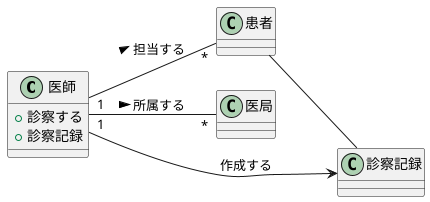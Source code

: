 @startuml クラス図
class 医師{
+診察する
+診察記録
}
class 患者{}
class 医局{}
class 診察記録{}

医師 --> 診察記録:作成する
患者 -- 診察記録
left to right direction
医師"1"--"*"医局:所属する >
医師"1"--"*"患者:担当する >
@enduml